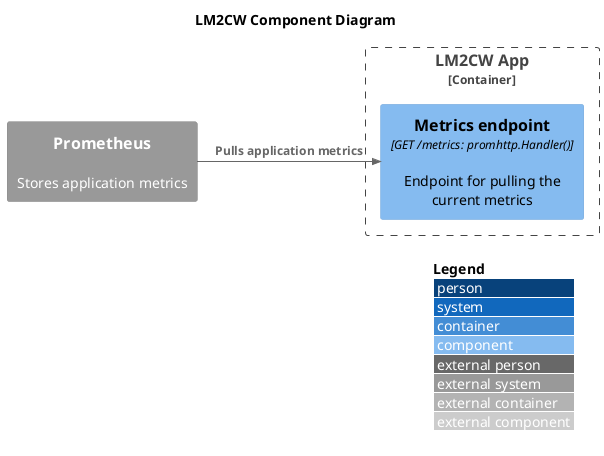 @startuml

!include <c4/C4_Component.puml>
!include <office/Users/user.puml>
!include <office/Databases/database_availability_group.puml>
!include <logos/go.puml>

LAYOUT_WITH_LEGEND()

title LM2CW Component Diagram

Container_Boundary(lm2cw, "LM2CW App") {
    Component(metrics, "Metrics endpoint", "GET /metrics: promhttp.Handler()", "Endpoint for pulling the current metrics")
}

System_Ext(prom, Prometheus, "Stores application metrics")

Rel_R(prom, metrics, "Pulls application metrics")
@enduml